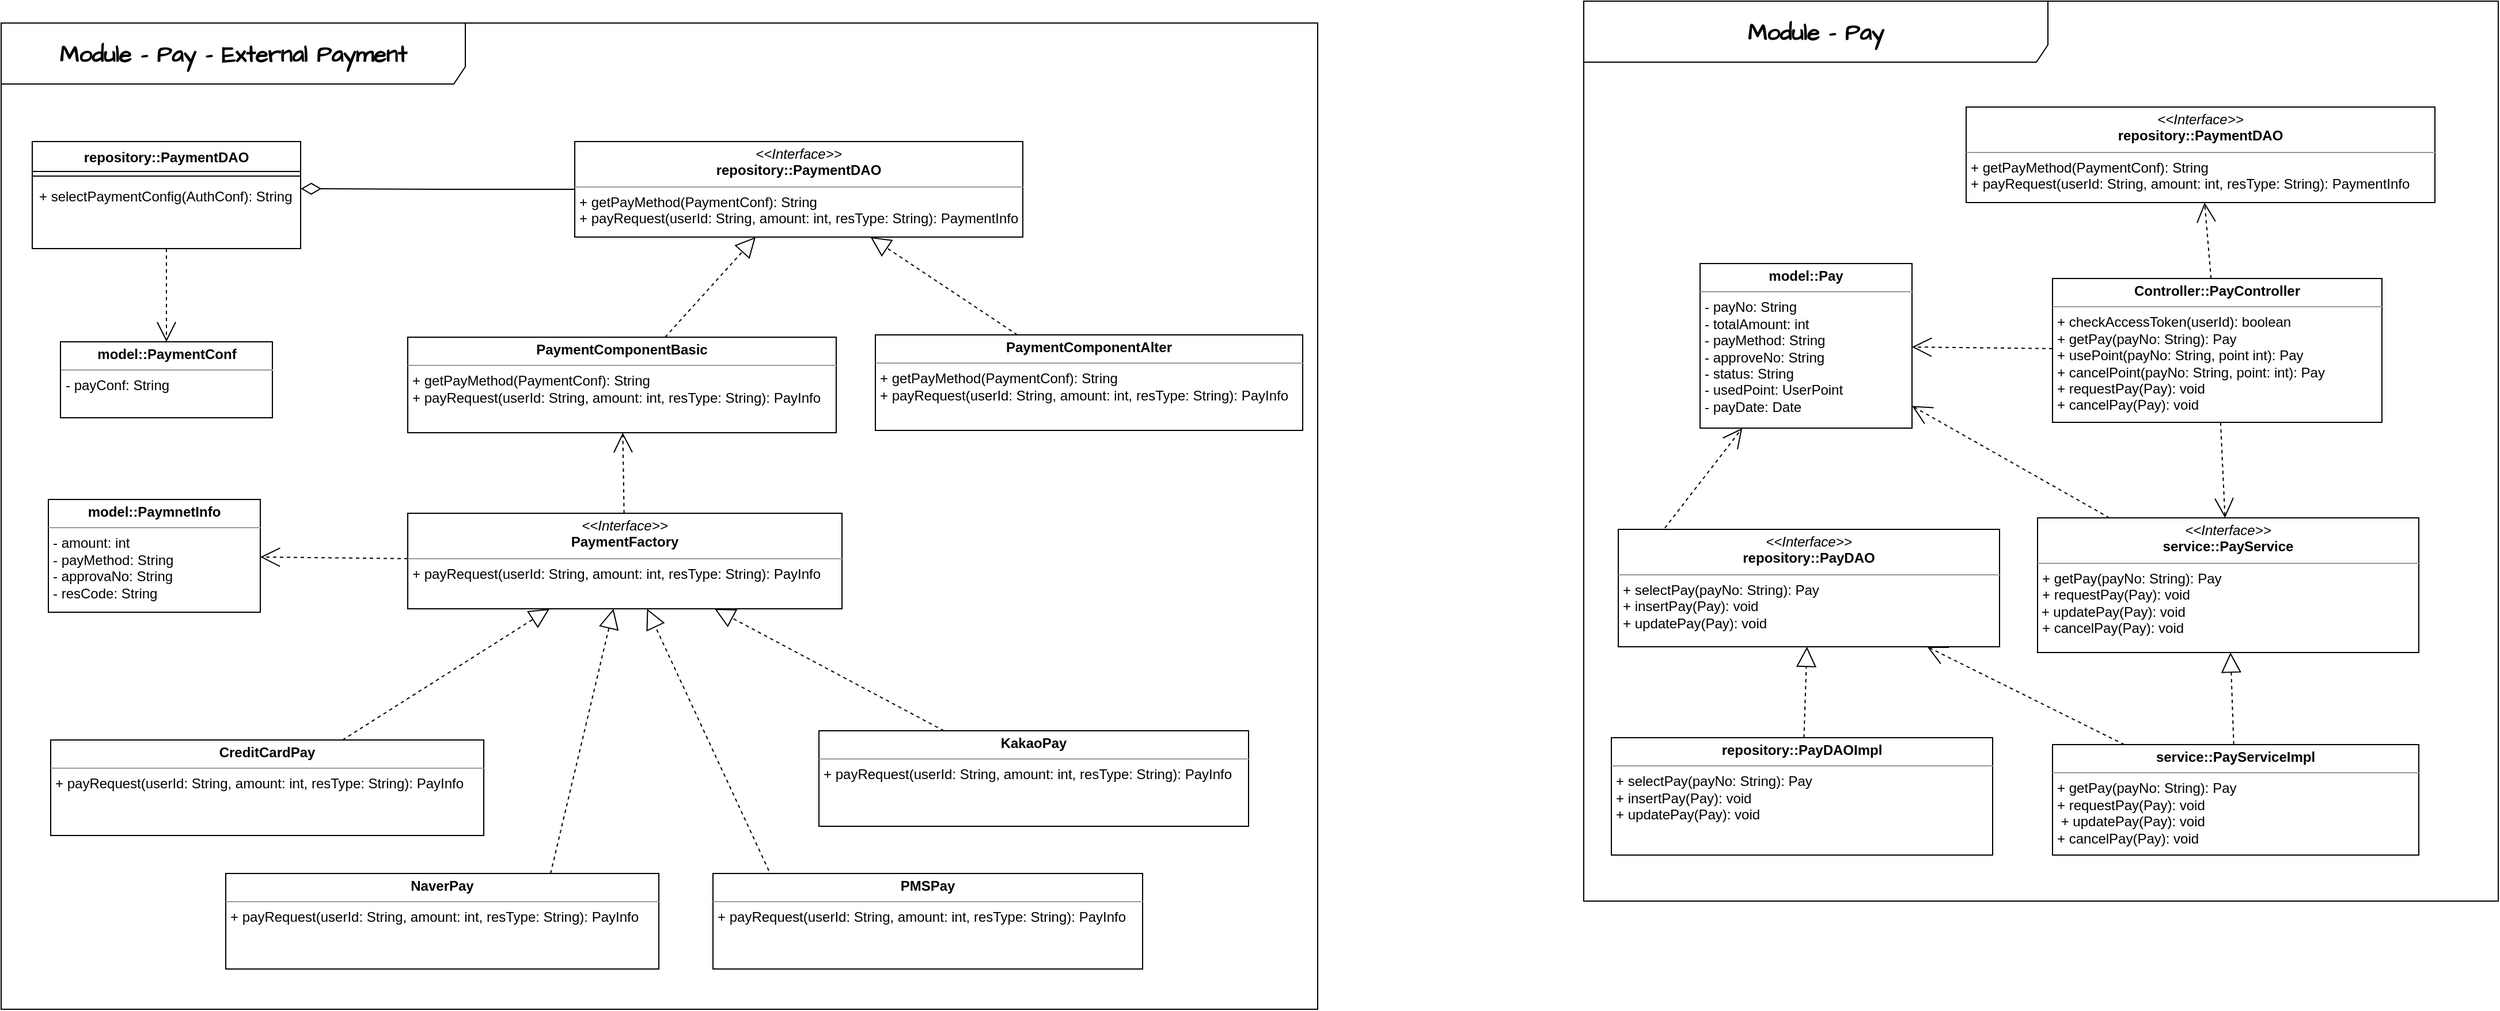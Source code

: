 <mxfile version="21.6.9" type="github">
  <diagram id="C5RBs43oDa-KdzZeNtuy" name="Page-1">
    <mxGraphModel dx="2515" dy="1179" grid="0" gridSize="10" guides="1" tooltips="1" connect="1" arrows="1" fold="1" page="0" pageScale="1" pageWidth="827" pageHeight="1169" math="0" shadow="0">
      <root>
        <mxCell id="WIyWlLk6GJQsqaUBKTNV-0" />
        <mxCell id="WIyWlLk6GJQsqaUBKTNV-1" parent="WIyWlLk6GJQsqaUBKTNV-0" />
        <mxCell id="j-iJdTRTHf4dkPwyuBQl-0" style="rounded=0;hachureGap=4;orthogonalLoop=1;jettySize=auto;html=1;exitX=0.5;exitY=1;exitDx=0;exitDy=0;entryX=0.5;entryY=0;entryDx=0;entryDy=0;fontFamily=Architects Daughter;fontSource=https%3A%2F%2Ffonts.googleapis.com%2Fcss%3Ffamily%3DArchitects%2BDaughter;fontSize=16;labelBackgroundColor=none;fontColor=default;dashed=1;endArrow=open;endFill=0;endSize=15;" edge="1" parent="WIyWlLk6GJQsqaUBKTNV-1" source="j-iJdTRTHf4dkPwyuBQl-1" target="j-iJdTRTHf4dkPwyuBQl-7">
          <mxGeometry relative="1" as="geometry">
            <mxPoint x="-105" y="286" as="targetPoint" />
          </mxGeometry>
        </mxCell>
        <mxCell id="j-iJdTRTHf4dkPwyuBQl-1" value="repository::PaymentDAO" style="swimlane;fontStyle=1;align=center;verticalAlign=top;childLayout=stackLayout;horizontal=1;startSize=26;horizontalStack=0;resizeParent=1;resizeLast=0;collapsible=1;marginBottom=0;rounded=0;shadow=0;strokeWidth=1;labelBackgroundColor=none;" vertex="1" parent="WIyWlLk6GJQsqaUBKTNV-1">
          <mxGeometry x="-211" y="130" width="233" height="93" as="geometry">
            <mxRectangle x="130" y="380" width="160" height="26" as="alternateBounds" />
          </mxGeometry>
        </mxCell>
        <mxCell id="j-iJdTRTHf4dkPwyuBQl-2" value="" style="line;html=1;strokeWidth=1;align=left;verticalAlign=middle;spacingTop=-1;spacingLeft=3;spacingRight=3;rotatable=0;labelPosition=right;points=[];portConstraint=eastwest;labelBackgroundColor=none;rounded=0;" vertex="1" parent="j-iJdTRTHf4dkPwyuBQl-1">
          <mxGeometry y="26" width="233" height="8" as="geometry" />
        </mxCell>
        <mxCell id="j-iJdTRTHf4dkPwyuBQl-3" value="+ selectPaymentConfig(AuthConf): String" style="text;align=left;verticalAlign=top;spacingLeft=4;spacingRight=4;overflow=hidden;rotatable=0;points=[[0,0.5],[1,0.5]];portConstraint=eastwest;fontStyle=0;labelBackgroundColor=none;rounded=0;" vertex="1" parent="j-iJdTRTHf4dkPwyuBQl-1">
          <mxGeometry y="34" width="233" height="26" as="geometry" />
        </mxCell>
        <mxCell id="j-iJdTRTHf4dkPwyuBQl-4" value="&lt;b&gt;Module - Pay - External Payment&lt;/b&gt;" style="shape=umlFrame;whiteSpace=wrap;html=1;pointerEvents=0;hachureGap=4;fontFamily=Architects Daughter;fontSource=https%3A%2F%2Ffonts.googleapis.com%2Fcss%3Ffamily%3DArchitects%2BDaughter;fontSize=20;width=403;height=53;labelBackgroundColor=none;rounded=0;" vertex="1" parent="WIyWlLk6GJQsqaUBKTNV-1">
          <mxGeometry x="-238" y="27" width="1143" height="857" as="geometry" />
        </mxCell>
        <mxCell id="j-iJdTRTHf4dkPwyuBQl-5" style="edgeStyle=orthogonalEdgeStyle;rounded=0;orthogonalLoop=1;jettySize=auto;html=1;entryX=1.001;entryY=0.268;entryDx=0;entryDy=0;entryPerimeter=0;endArrow=diamondThin;endFill=0;endSize=15;" edge="1" parent="WIyWlLk6GJQsqaUBKTNV-1" source="j-iJdTRTHf4dkPwyuBQl-6" target="j-iJdTRTHf4dkPwyuBQl-3">
          <mxGeometry relative="1" as="geometry" />
        </mxCell>
        <mxCell id="j-iJdTRTHf4dkPwyuBQl-6" value="&lt;p style=&quot;border-color: var(--border-color); margin: 4px 0px 0px; text-align: center;&quot;&gt;&lt;i style=&quot;border-color: var(--border-color);&quot;&gt;&amp;lt;&amp;lt;Interface&amp;gt;&amp;gt;&lt;/i&gt;&lt;br style=&quot;border-color: var(--border-color);&quot;&gt;&lt;b style=&quot;border-color: var(--border-color); background-color: initial;&quot;&gt;repository::PaymentDAO&lt;/b&gt;&lt;/p&gt;&lt;p style=&quot;border-color: var(--border-color); margin: 4px 0px 0px; text-align: center;&quot;&gt;&lt;/p&gt;&lt;hr style=&quot;border-color: var(--border-color);&quot; size=&quot;1&quot;&gt;&lt;p style=&quot;border-color: var(--border-color); margin: 0px 0px 0px 4px;&quot;&gt;+ getPayMethod(PaymentConf): String&lt;br style=&quot;border-color: var(--border-color);&quot;&gt;&lt;/p&gt;&lt;p style=&quot;border-color: var(--border-color); margin: 0px 0px 0px 4px;&quot;&gt;+ payRequest(userId: String, amount: int, resType: String): PaymentInfo&lt;/p&gt;" style="verticalAlign=top;align=left;overflow=fill;fontSize=12;fontFamily=Helvetica;html=1;whiteSpace=wrap;" vertex="1" parent="WIyWlLk6GJQsqaUBKTNV-1">
          <mxGeometry x="260" y="130" width="389" height="83" as="geometry" />
        </mxCell>
        <mxCell id="j-iJdTRTHf4dkPwyuBQl-7" value="&lt;p style=&quot;margin:0px;margin-top:4px;text-align:center;&quot;&gt;&lt;b style=&quot;background-color: initial;&quot;&gt;model::PaymentConf&lt;/b&gt;&lt;/p&gt;&lt;p style=&quot;margin:0px;margin-top:4px;text-align:center;&quot;&gt;&lt;/p&gt;&lt;hr size=&quot;1&quot;&gt;&lt;p style=&quot;margin:0px;margin-left:4px;&quot;&gt;- payConf: String&lt;/p&gt;" style="verticalAlign=top;align=left;overflow=fill;fontSize=12;fontFamily=Helvetica;html=1;whiteSpace=wrap;" vertex="1" parent="WIyWlLk6GJQsqaUBKTNV-1">
          <mxGeometry x="-186.5" y="304" width="184" height="66" as="geometry" />
        </mxCell>
        <mxCell id="j-iJdTRTHf4dkPwyuBQl-8" style="edgeStyle=none;shape=connector;rounded=0;hachureGap=4;orthogonalLoop=1;jettySize=auto;html=1;dashed=1;labelBackgroundColor=none;strokeColor=default;fontFamily=Architects Daughter;fontSource=https%3A%2F%2Ffonts.googleapis.com%2Fcss%3Ffamily%3DArchitects%2BDaughter;fontSize=16;fontColor=default;endArrow=block;endFill=0;endSize=15;" edge="1" parent="WIyWlLk6GJQsqaUBKTNV-1" source="j-iJdTRTHf4dkPwyuBQl-9" target="j-iJdTRTHf4dkPwyuBQl-6">
          <mxGeometry relative="1" as="geometry" />
        </mxCell>
        <mxCell id="j-iJdTRTHf4dkPwyuBQl-9" value="&lt;p style=&quot;margin:0px;margin-top:4px;text-align:center;&quot;&gt;&lt;b style=&quot;background-color: initial;&quot;&gt;PaymentComponentBasic&lt;/b&gt;&lt;/p&gt;&lt;p style=&quot;margin:0px;margin-top:4px;text-align:center;&quot;&gt;&lt;/p&gt;&lt;hr size=&quot;1&quot;&gt;&lt;p style=&quot;border-color: var(--border-color); margin: 0px 0px 0px 4px;&quot;&gt;+ getPayMethod(PaymentConf): String&lt;br style=&quot;border-color: var(--border-color);&quot;&gt;&lt;/p&gt;&lt;p style=&quot;border-color: var(--border-color); margin: 0px 0px 0px 4px;&quot;&gt;+ payRequest(userId: String, amount: int, resType: String): PayInfo&lt;/p&gt;" style="verticalAlign=top;align=left;overflow=fill;fontSize=12;fontFamily=Helvetica;html=1;whiteSpace=wrap;" vertex="1" parent="WIyWlLk6GJQsqaUBKTNV-1">
          <mxGeometry x="115" y="300" width="372" height="83" as="geometry" />
        </mxCell>
        <mxCell id="j-iJdTRTHf4dkPwyuBQl-10" style="edgeStyle=none;shape=connector;rounded=0;hachureGap=4;orthogonalLoop=1;jettySize=auto;html=1;dashed=1;labelBackgroundColor=none;strokeColor=default;fontFamily=Architects Daughter;fontSource=https%3A%2F%2Ffonts.googleapis.com%2Fcss%3Ffamily%3DArchitects%2BDaughter;fontSize=16;fontColor=default;endArrow=block;endFill=0;endSize=15;" edge="1" parent="WIyWlLk6GJQsqaUBKTNV-1" source="j-iJdTRTHf4dkPwyuBQl-11" target="j-iJdTRTHf4dkPwyuBQl-6">
          <mxGeometry relative="1" as="geometry" />
        </mxCell>
        <mxCell id="j-iJdTRTHf4dkPwyuBQl-11" value="&lt;p style=&quot;margin:0px;margin-top:4px;text-align:center;&quot;&gt;&lt;b style=&quot;background-color: initial;&quot;&gt;PaymentComponentAlter&lt;/b&gt;&lt;/p&gt;&lt;p style=&quot;margin:0px;margin-top:4px;text-align:center;&quot;&gt;&lt;/p&gt;&lt;hr size=&quot;1&quot;&gt;&lt;p style=&quot;border-color: var(--border-color); margin: 0px 0px 0px 4px;&quot;&gt;+ getPayMethod(PaymentConf): String&lt;br style=&quot;border-color: var(--border-color);&quot;&gt;&lt;/p&gt;&lt;p style=&quot;border-color: var(--border-color); margin: 0px 0px 0px 4px;&quot;&gt;+ payRequest(userId: String, amount: int, resType: String): PayInfo&lt;/p&gt;" style="verticalAlign=top;align=left;overflow=fill;fontSize=12;fontFamily=Helvetica;html=1;whiteSpace=wrap;" vertex="1" parent="WIyWlLk6GJQsqaUBKTNV-1">
          <mxGeometry x="521" y="298" width="371" height="83" as="geometry" />
        </mxCell>
        <mxCell id="j-iJdTRTHf4dkPwyuBQl-12" style="edgeStyle=none;shape=connector;rounded=0;hachureGap=4;orthogonalLoop=1;jettySize=auto;html=1;dashed=1;labelBackgroundColor=none;strokeColor=default;fontFamily=Architects Daughter;fontSource=https%3A%2F%2Ffonts.googleapis.com%2Fcss%3Ffamily%3DArchitects%2BDaughter;fontSize=16;fontColor=default;endArrow=open;endFill=0;endSize=15;" edge="1" parent="WIyWlLk6GJQsqaUBKTNV-1" source="j-iJdTRTHf4dkPwyuBQl-14" target="j-iJdTRTHf4dkPwyuBQl-9">
          <mxGeometry relative="1" as="geometry" />
        </mxCell>
        <mxCell id="j-iJdTRTHf4dkPwyuBQl-13" style="edgeStyle=none;shape=connector;rounded=0;hachureGap=4;orthogonalLoop=1;jettySize=auto;html=1;dashed=1;labelBackgroundColor=none;strokeColor=default;fontFamily=Architects Daughter;fontSource=https%3A%2F%2Ffonts.googleapis.com%2Fcss%3Ffamily%3DArchitects%2BDaughter;fontSize=16;fontColor=default;endArrow=open;endFill=0;endSize=15;" edge="1" parent="WIyWlLk6GJQsqaUBKTNV-1" source="j-iJdTRTHf4dkPwyuBQl-14" target="j-iJdTRTHf4dkPwyuBQl-21">
          <mxGeometry relative="1" as="geometry" />
        </mxCell>
        <mxCell id="j-iJdTRTHf4dkPwyuBQl-14" value="&lt;p style=&quot;margin:0px;margin-top:4px;text-align:center;&quot;&gt;&lt;i&gt;&amp;lt;&amp;lt;Interface&amp;gt;&amp;gt;&lt;/i&gt;&lt;br&gt;&lt;b style=&quot;background-color: initial;&quot;&gt;PaymentFactory&lt;/b&gt;&lt;/p&gt;&lt;p style=&quot;margin:0px;margin-top:4px;text-align:center;&quot;&gt;&lt;/p&gt;&lt;hr size=&quot;1&quot;&gt;&lt;p style=&quot;margin:0px;margin-left:4px;&quot;&gt;+ payRequest(userId: String, amount: int, resType: String): PayInfo&lt;br&gt;&lt;/p&gt;" style="verticalAlign=top;align=left;overflow=fill;fontSize=12;fontFamily=Helvetica;html=1;whiteSpace=wrap;" vertex="1" parent="WIyWlLk6GJQsqaUBKTNV-1">
          <mxGeometry x="115" y="453" width="377" height="83" as="geometry" />
        </mxCell>
        <mxCell id="j-iJdTRTHf4dkPwyuBQl-15" style="edgeStyle=none;shape=connector;rounded=0;hachureGap=4;orthogonalLoop=1;jettySize=auto;html=1;dashed=1;labelBackgroundColor=none;strokeColor=default;fontFamily=Architects Daughter;fontSource=https%3A%2F%2Ffonts.googleapis.com%2Fcss%3Ffamily%3DArchitects%2BDaughter;fontSize=16;fontColor=default;endArrow=block;endFill=0;endSize=15;" edge="1" parent="WIyWlLk6GJQsqaUBKTNV-1" source="j-iJdTRTHf4dkPwyuBQl-56" target="j-iJdTRTHf4dkPwyuBQl-14">
          <mxGeometry relative="1" as="geometry">
            <mxPoint x="17.191" y="622" as="sourcePoint" />
          </mxGeometry>
        </mxCell>
        <mxCell id="j-iJdTRTHf4dkPwyuBQl-17" style="edgeStyle=none;shape=connector;rounded=0;hachureGap=4;orthogonalLoop=1;jettySize=auto;html=1;dashed=1;labelBackgroundColor=none;strokeColor=default;fontFamily=Architects Daughter;fontSource=https%3A%2F%2Ffonts.googleapis.com%2Fcss%3Ffamily%3DArchitects%2BDaughter;fontSize=16;fontColor=default;endArrow=block;endFill=0;endSize=15;exitX=0.75;exitY=0;exitDx=0;exitDy=0;" edge="1" parent="WIyWlLk6GJQsqaUBKTNV-1" source="j-iJdTRTHf4dkPwyuBQl-18" target="j-iJdTRTHf4dkPwyuBQl-14">
          <mxGeometry relative="1" as="geometry" />
        </mxCell>
        <mxCell id="j-iJdTRTHf4dkPwyuBQl-18" value="&lt;p style=&quot;margin:0px;margin-top:4px;text-align:center;&quot;&gt;&lt;b style=&quot;background-color: initial;&quot;&gt;NaverPay&lt;/b&gt;&lt;/p&gt;&lt;p style=&quot;margin:0px;margin-top:4px;text-align:center;&quot;&gt;&lt;/p&gt;&lt;hr size=&quot;1&quot;&gt;&lt;p style=&quot;margin:0px;margin-left:4px;&quot;&gt;+ payRequest(userId: String, amount: int, resType: String): PayInfo&lt;br&gt;&lt;/p&gt;" style="verticalAlign=top;align=left;overflow=fill;fontSize=12;fontFamily=Helvetica;html=1;whiteSpace=wrap;" vertex="1" parent="WIyWlLk6GJQsqaUBKTNV-1">
          <mxGeometry x="-43" y="766" width="376" height="83" as="geometry" />
        </mxCell>
        <mxCell id="j-iJdTRTHf4dkPwyuBQl-19" style="edgeStyle=none;shape=connector;rounded=0;hachureGap=4;orthogonalLoop=1;jettySize=auto;html=1;dashed=1;labelBackgroundColor=none;strokeColor=default;fontFamily=Architects Daughter;fontSource=https%3A%2F%2Ffonts.googleapis.com%2Fcss%3Ffamily%3DArchitects%2BDaughter;fontSize=16;fontColor=default;endArrow=block;endFill=0;endSize=15;" edge="1" parent="WIyWlLk6GJQsqaUBKTNV-1" source="j-iJdTRTHf4dkPwyuBQl-20" target="j-iJdTRTHf4dkPwyuBQl-14">
          <mxGeometry relative="1" as="geometry" />
        </mxCell>
        <mxCell id="j-iJdTRTHf4dkPwyuBQl-20" value="&lt;p style=&quot;margin:0px;margin-top:4px;text-align:center;&quot;&gt;&lt;b style=&quot;background-color: initial;&quot;&gt;KakaoPay&lt;/b&gt;&lt;/p&gt;&lt;p style=&quot;margin:0px;margin-top:4px;text-align:center;&quot;&gt;&lt;/p&gt;&lt;hr size=&quot;1&quot;&gt;&lt;p style=&quot;margin:0px;margin-left:4px;&quot;&gt;+ payRequest(userId: String, amount: int, resType: String): PayInfo&lt;br&gt;&lt;/p&gt;" style="verticalAlign=top;align=left;overflow=fill;fontSize=12;fontFamily=Helvetica;html=1;whiteSpace=wrap;" vertex="1" parent="WIyWlLk6GJQsqaUBKTNV-1">
          <mxGeometry x="472" y="642" width="373" height="83" as="geometry" />
        </mxCell>
        <mxCell id="j-iJdTRTHf4dkPwyuBQl-21" value="&lt;p style=&quot;margin:0px;margin-top:4px;text-align:center;&quot;&gt;&lt;b style=&quot;background-color: initial;&quot;&gt;model::PaymnetInfo&lt;/b&gt;&lt;/p&gt;&lt;p style=&quot;margin:0px;margin-top:4px;text-align:center;&quot;&gt;&lt;/p&gt;&lt;hr size=&quot;1&quot;&gt;&lt;p style=&quot;margin:0px;margin-left:4px;&quot;&gt;- amount: int&lt;/p&gt;&lt;p style=&quot;margin:0px;margin-left:4px;&quot;&gt;- payMethod: String&lt;/p&gt;&lt;p style=&quot;margin:0px;margin-left:4px;&quot;&gt;- approvaNo: String&lt;/p&gt;&lt;p style=&quot;margin:0px;margin-left:4px;&quot;&gt;- resCode: String&lt;/p&gt;" style="verticalAlign=top;align=left;overflow=fill;fontSize=12;fontFamily=Helvetica;html=1;whiteSpace=wrap;" vertex="1" parent="WIyWlLk6GJQsqaUBKTNV-1">
          <mxGeometry x="-197" y="441" width="184" height="98" as="geometry" />
        </mxCell>
        <mxCell id="j-iJdTRTHf4dkPwyuBQl-26" value="&lt;b&gt;Module - Pay&lt;/b&gt;" style="shape=umlFrame;whiteSpace=wrap;html=1;pointerEvents=0;hachureGap=4;fontFamily=Architects Daughter;fontSource=https%3A%2F%2Ffonts.googleapis.com%2Fcss%3Ffamily%3DArchitects%2BDaughter;fontSize=20;width=403;height=53;labelBackgroundColor=none;rounded=0;" vertex="1" parent="WIyWlLk6GJQsqaUBKTNV-1">
          <mxGeometry x="1136" y="8" width="794" height="782" as="geometry" />
        </mxCell>
        <mxCell id="j-iJdTRTHf4dkPwyuBQl-27" value="&lt;p style=&quot;margin:0px;margin-top:4px;text-align:center;&quot;&gt;&lt;i&gt;&amp;lt;&amp;lt;Interface&amp;gt;&amp;gt;&lt;/i&gt;&lt;br&gt;&lt;b style=&quot;background-color: initial;&quot;&gt;repository::PaymentDAO&lt;/b&gt;&lt;/p&gt;&lt;p style=&quot;margin:0px;margin-top:4px;text-align:center;&quot;&gt;&lt;/p&gt;&lt;hr size=&quot;1&quot;&gt;&lt;p style=&quot;margin:0px;margin-left:4px;&quot;&gt;+ getPayMethod(PaymentConf): String&lt;br&gt;&lt;/p&gt;&lt;p style=&quot;margin:0px;margin-left:4px;&quot;&gt;+ payRequest(userId: String, amount: int, resType: String): PaymentInfo&lt;/p&gt;&lt;p style=&quot;margin:0px;margin-left:4px;&quot;&gt;&lt;br&gt;&lt;/p&gt;" style="verticalAlign=top;align=left;overflow=fill;fontSize=12;fontFamily=Helvetica;html=1;whiteSpace=wrap;" vertex="1" parent="WIyWlLk6GJQsqaUBKTNV-1">
          <mxGeometry x="1468" y="100" width="407" height="83" as="geometry" />
        </mxCell>
        <mxCell id="j-iJdTRTHf4dkPwyuBQl-41" style="edgeStyle=none;shape=connector;rounded=0;hachureGap=4;orthogonalLoop=1;jettySize=auto;html=1;dashed=1;labelBackgroundColor=none;strokeColor=default;fontFamily=Architects Daughter;fontSource=https%3A%2F%2Ffonts.googleapis.com%2Fcss%3Ffamily%3DArchitects%2BDaughter;fontSize=16;fontColor=default;endArrow=open;endFill=0;endSize=15;" edge="1" parent="WIyWlLk6GJQsqaUBKTNV-1" source="j-iJdTRTHf4dkPwyuBQl-48" target="j-iJdTRTHf4dkPwyuBQl-43">
          <mxGeometry relative="1" as="geometry" />
        </mxCell>
        <mxCell id="j-iJdTRTHf4dkPwyuBQl-42" style="edgeStyle=none;shape=connector;rounded=0;hachureGap=4;orthogonalLoop=1;jettySize=auto;html=1;dashed=1;labelBackgroundColor=none;strokeColor=default;fontFamily=Architects Daughter;fontSource=https%3A%2F%2Ffonts.googleapis.com%2Fcss%3Ffamily%3DArchitects%2BDaughter;fontSize=16;fontColor=default;endArrow=open;endFill=0;endSize=15;" edge="1" parent="WIyWlLk6GJQsqaUBKTNV-1" source="j-iJdTRTHf4dkPwyuBQl-43" target="j-iJdTRTHf4dkPwyuBQl-52">
          <mxGeometry relative="1" as="geometry" />
        </mxCell>
        <mxCell id="j-iJdTRTHf4dkPwyuBQl-43" value="&lt;p style=&quot;margin:0px;margin-top:4px;text-align:center;&quot;&gt;&lt;i&gt;&amp;lt;&amp;lt;Interface&amp;gt;&amp;gt;&lt;/i&gt;&lt;br&gt;&lt;b style=&quot;background-color: initial;&quot;&gt;service::PayService&lt;/b&gt;&lt;/p&gt;&lt;p style=&quot;margin:0px;margin-top:4px;text-align:center;&quot;&gt;&lt;/p&gt;&lt;hr size=&quot;1&quot;&gt;&lt;p style=&quot;margin:0px;margin-left:4px;&quot;&gt;+ getPay(payNo: String): Pay&lt;/p&gt;&lt;p style=&quot;margin:0px;margin-left:4px;&quot;&gt;+ requestPay(Pay): void&lt;/p&gt;&lt;p style=&quot;margin:0px;margin-left:4px;&quot;&gt;&lt;/p&gt;&amp;nbsp;+ updatePay(Pay): void&lt;p style=&quot;margin:0px;margin-left:4px;&quot;&gt;+ cancelPay(Pay): void&lt;br&gt;&lt;/p&gt;" style="verticalAlign=top;align=left;overflow=fill;fontSize=12;fontFamily=Helvetica;html=1;whiteSpace=wrap;" vertex="1" parent="WIyWlLk6GJQsqaUBKTNV-1">
          <mxGeometry x="1530" y="457" width="331" height="117" as="geometry" />
        </mxCell>
        <mxCell id="j-iJdTRTHf4dkPwyuBQl-44" style="edgeStyle=none;shape=connector;rounded=0;hachureGap=4;orthogonalLoop=1;jettySize=auto;html=1;dashed=1;labelBackgroundColor=none;strokeColor=default;fontFamily=Architects Daughter;fontSource=https%3A%2F%2Ffonts.googleapis.com%2Fcss%3Ffamily%3DArchitects%2BDaughter;fontSize=16;fontColor=default;endArrow=open;endFill=0;endSize=15;exitX=0;exitY=0.5;exitDx=0;exitDy=0;" edge="1" parent="WIyWlLk6GJQsqaUBKTNV-1" source="j-iJdTRTHf4dkPwyuBQl-45" target="j-iJdTRTHf4dkPwyuBQl-52">
          <mxGeometry relative="1" as="geometry" />
        </mxCell>
        <mxCell id="j-iJdTRTHf4dkPwyuBQl-45" value="&lt;p style=&quot;margin:0px;margin-top:4px;text-align:center;&quot;&gt;&lt;i&gt;&amp;lt;&amp;lt;Interface&amp;gt;&amp;gt;&lt;/i&gt;&lt;br&gt;&lt;b style=&quot;background-color: initial;&quot;&gt;repository::PayDAO&lt;/b&gt;&lt;/p&gt;&lt;p style=&quot;margin:0px;margin-top:4px;text-align:center;&quot;&gt;&lt;/p&gt;&lt;hr size=&quot;1&quot;&gt;&lt;p style=&quot;margin:0px;margin-left:4px;&quot;&gt;+ selectPay(payNo: String): Pay&lt;/p&gt;&lt;p style=&quot;margin:0px;margin-left:4px;&quot;&gt;+ insertPay(Pay): void&lt;/p&gt;&lt;p style=&quot;margin:0px;margin-left:4px;&quot;&gt;+ updatePay(Pay): void&lt;/p&gt;" style="verticalAlign=top;align=left;overflow=fill;fontSize=12;fontFamily=Helvetica;html=1;whiteSpace=wrap;" vertex="1" parent="WIyWlLk6GJQsqaUBKTNV-1">
          <mxGeometry x="1166" y="467" width="331" height="102" as="geometry" />
        </mxCell>
        <mxCell id="j-iJdTRTHf4dkPwyuBQl-46" style="edgeStyle=none;shape=connector;rounded=0;hachureGap=4;orthogonalLoop=1;jettySize=auto;html=1;dashed=1;labelBackgroundColor=none;strokeColor=default;fontFamily=Architects Daughter;fontSource=https%3A%2F%2Ffonts.googleapis.com%2Fcss%3Ffamily%3DArchitects%2BDaughter;fontSize=16;fontColor=default;endArrow=open;endFill=0;endSize=15;" edge="1" parent="WIyWlLk6GJQsqaUBKTNV-1" source="j-iJdTRTHf4dkPwyuBQl-48" target="j-iJdTRTHf4dkPwyuBQl-52">
          <mxGeometry relative="1" as="geometry" />
        </mxCell>
        <mxCell id="j-iJdTRTHf4dkPwyuBQl-47" style="edgeStyle=none;shape=connector;rounded=0;hachureGap=4;orthogonalLoop=1;jettySize=auto;html=1;dashed=1;labelBackgroundColor=none;strokeColor=default;fontFamily=Architects Daughter;fontSource=https%3A%2F%2Ffonts.googleapis.com%2Fcss%3Ffamily%3DArchitects%2BDaughter;fontSize=16;fontColor=default;endArrow=open;endFill=0;endSize=15;" edge="1" parent="WIyWlLk6GJQsqaUBKTNV-1" source="j-iJdTRTHf4dkPwyuBQl-48" target="j-iJdTRTHf4dkPwyuBQl-27">
          <mxGeometry relative="1" as="geometry">
            <mxPoint x="1713.997" y="290.5" as="targetPoint" />
          </mxGeometry>
        </mxCell>
        <mxCell id="j-iJdTRTHf4dkPwyuBQl-48" value="&lt;p style=&quot;margin:0px;margin-top:4px;text-align:center;&quot;&gt;&lt;b style=&quot;background-color: initial;&quot;&gt;Controller::PayController&lt;/b&gt;&lt;/p&gt;&lt;p style=&quot;margin:0px;margin-top:4px;text-align:center;&quot;&gt;&lt;/p&gt;&lt;hr size=&quot;1&quot;&gt;&lt;p style=&quot;margin:0px;margin-left:4px;&quot;&gt;+ checkAccessToken(userId): boolean&lt;/p&gt;&lt;p style=&quot;margin:0px;margin-left:4px;&quot;&gt;+ getPay(payNo: String): Pay&lt;/p&gt;&lt;p style=&quot;margin:0px;margin-left:4px;&quot;&gt;+ usePoint(payNo: String, point int): Pay&lt;/p&gt;&lt;p style=&quot;margin:0px;margin-left:4px;&quot;&gt;+ cancelPoint(payNo: String, point: int): Pay&lt;/p&gt;&lt;p style=&quot;margin:0px;margin-left:4px;&quot;&gt;+ requestPay(Pay): void&lt;/p&gt;&lt;p style=&quot;margin:0px;margin-left:4px;&quot;&gt;+ cancelPay(Pay): void&lt;/p&gt;" style="verticalAlign=top;align=left;overflow=fill;fontSize=12;fontFamily=Helvetica;html=1;whiteSpace=wrap;" vertex="1" parent="WIyWlLk6GJQsqaUBKTNV-1">
          <mxGeometry x="1543" y="249" width="286" height="125" as="geometry" />
        </mxCell>
        <mxCell id="j-iJdTRTHf4dkPwyuBQl-49" style="edgeStyle=none;shape=connector;rounded=0;hachureGap=4;orthogonalLoop=1;jettySize=auto;html=1;dashed=1;labelBackgroundColor=none;strokeColor=default;fontFamily=Architects Daughter;fontSource=https%3A%2F%2Ffonts.googleapis.com%2Fcss%3Ffamily%3DArchitects%2BDaughter;fontSize=16;fontColor=default;endArrow=open;endFill=0;endSize=15;" edge="1" parent="WIyWlLk6GJQsqaUBKTNV-1" source="j-iJdTRTHf4dkPwyuBQl-51" target="j-iJdTRTHf4dkPwyuBQl-45">
          <mxGeometry relative="1" as="geometry" />
        </mxCell>
        <mxCell id="j-iJdTRTHf4dkPwyuBQl-50" style="edgeStyle=none;shape=connector;rounded=0;hachureGap=4;orthogonalLoop=1;jettySize=auto;html=1;dashed=1;labelBackgroundColor=none;strokeColor=default;fontFamily=Architects Daughter;fontSource=https%3A%2F%2Ffonts.googleapis.com%2Fcss%3Ffamily%3DArchitects%2BDaughter;fontSize=16;fontColor=default;endArrow=block;endFill=0;endSize=15;" edge="1" parent="WIyWlLk6GJQsqaUBKTNV-1" source="j-iJdTRTHf4dkPwyuBQl-51" target="j-iJdTRTHf4dkPwyuBQl-43">
          <mxGeometry relative="1" as="geometry" />
        </mxCell>
        <mxCell id="j-iJdTRTHf4dkPwyuBQl-51" value="&lt;p style=&quot;margin:0px;margin-top:4px;text-align:center;&quot;&gt;&lt;b style=&quot;background-color: initial;&quot;&gt;service::PayServiceImpl&lt;/b&gt;&lt;/p&gt;&lt;p style=&quot;margin:0px;margin-top:4px;text-align:center;&quot;&gt;&lt;/p&gt;&lt;hr size=&quot;1&quot;&gt;&lt;p style=&quot;border-color: var(--border-color); margin: 0px 0px 0px 4px;&quot;&gt;+ getPay(payNo: String): Pay&lt;/p&gt;&lt;p style=&quot;border-color: var(--border-color); margin: 0px 0px 0px 4px;&quot;&gt;+ requestPay(Pay): void&lt;/p&gt;&lt;p style=&quot;border-color: var(--border-color); margin: 0px 0px 0px 4px;&quot;&gt;&lt;/p&gt;&lt;p style=&quot;border-color: var(--border-color); margin: 0px 0px 0px 4px;&quot;&gt;&amp;nbsp;+ updatePay(Pay): void&lt;/p&gt;&lt;p style=&quot;border-color: var(--border-color); margin: 0px 0px 0px 4px;&quot;&gt;+ cancelPay(Pay): void&lt;/p&gt;" style="verticalAlign=top;align=left;overflow=fill;fontSize=12;fontFamily=Helvetica;html=1;whiteSpace=wrap;" vertex="1" parent="WIyWlLk6GJQsqaUBKTNV-1">
          <mxGeometry x="1543" y="654" width="318" height="96" as="geometry" />
        </mxCell>
        <mxCell id="j-iJdTRTHf4dkPwyuBQl-52" value="&lt;p style=&quot;margin:0px;margin-top:4px;text-align:center;&quot;&gt;&lt;b style=&quot;background-color: initial;&quot;&gt;model::Pay&lt;/b&gt;&lt;/p&gt;&lt;p style=&quot;margin:0px;margin-top:4px;text-align:center;&quot;&gt;&lt;/p&gt;&lt;hr size=&quot;1&quot;&gt;&lt;p style=&quot;margin:0px;margin-left:4px;&quot;&gt;- payNo: String&lt;/p&gt;&lt;p style=&quot;margin:0px;margin-left:4px;&quot;&gt;- totalAmount: int&lt;/p&gt;&lt;p style=&quot;margin:0px;margin-left:4px;&quot;&gt;- payMethod: String&lt;/p&gt;&lt;p style=&quot;margin:0px;margin-left:4px;&quot;&gt;- approveNo: String&lt;/p&gt;&lt;p style=&quot;margin:0px;margin-left:4px;&quot;&gt;- status: String&lt;/p&gt;&lt;p style=&quot;margin:0px;margin-left:4px;&quot;&gt;- usedPoint: UserPoint&lt;/p&gt;&lt;p style=&quot;margin:0px;margin-left:4px;&quot;&gt;- payDate: Date&lt;/p&gt;" style="verticalAlign=top;align=left;overflow=fill;fontSize=12;fontFamily=Helvetica;html=1;whiteSpace=wrap;" vertex="1" parent="WIyWlLk6GJQsqaUBKTNV-1">
          <mxGeometry x="1237" y="236" width="184" height="143" as="geometry" />
        </mxCell>
        <mxCell id="j-iJdTRTHf4dkPwyuBQl-53" style="edgeStyle=none;shape=connector;rounded=0;hachureGap=4;orthogonalLoop=1;jettySize=auto;html=1;dashed=1;labelBackgroundColor=none;strokeColor=default;fontFamily=Architects Daughter;fontSource=https%3A%2F%2Ffonts.googleapis.com%2Fcss%3Ffamily%3DArchitects%2BDaughter;fontSize=16;fontColor=default;endArrow=block;endFill=0;endSize=15;" edge="1" parent="WIyWlLk6GJQsqaUBKTNV-1" source="j-iJdTRTHf4dkPwyuBQl-54" target="j-iJdTRTHf4dkPwyuBQl-45">
          <mxGeometry relative="1" as="geometry" />
        </mxCell>
        <mxCell id="j-iJdTRTHf4dkPwyuBQl-54" value="&lt;p style=&quot;margin:0px;margin-top:4px;text-align:center;&quot;&gt;&lt;b style=&quot;background-color: initial;&quot;&gt;repository::PayDAOImpl&lt;/b&gt;&lt;/p&gt;&lt;p style=&quot;margin:0px;margin-top:4px;text-align:center;&quot;&gt;&lt;/p&gt;&lt;hr size=&quot;1&quot;&gt;&lt;p style=&quot;border-color: var(--border-color); margin: 0px 0px 0px 4px;&quot;&gt;+ selectPay(payNo: String): Pay&lt;/p&gt;&lt;p style=&quot;border-color: var(--border-color); margin: 0px 0px 0px 4px;&quot;&gt;+ insertPay(Pay): void&lt;/p&gt;&lt;p style=&quot;border-color: var(--border-color); margin: 0px 0px 0px 4px;&quot;&gt;+ updatePay(Pay): void&lt;/p&gt;" style="verticalAlign=top;align=left;overflow=fill;fontSize=12;fontFamily=Helvetica;html=1;whiteSpace=wrap;" vertex="1" parent="WIyWlLk6GJQsqaUBKTNV-1">
          <mxGeometry x="1160" y="648" width="331" height="102" as="geometry" />
        </mxCell>
        <mxCell id="j-iJdTRTHf4dkPwyuBQl-56" value="&lt;p style=&quot;margin:0px;margin-top:4px;text-align:center;&quot;&gt;&lt;b style=&quot;background-color: initial;&quot;&gt;CreditCardPay&lt;/b&gt;&lt;/p&gt;&lt;p style=&quot;margin:0px;margin-top:4px;text-align:center;&quot;&gt;&lt;/p&gt;&lt;hr size=&quot;1&quot;&gt;&lt;p style=&quot;margin:0px;margin-left:4px;&quot;&gt;+ payRequest(userId: String, amount: int, resType: String): PayInfo&lt;br&gt;&lt;/p&gt;" style="verticalAlign=top;align=left;overflow=fill;fontSize=12;fontFamily=Helvetica;html=1;whiteSpace=wrap;" vertex="1" parent="WIyWlLk6GJQsqaUBKTNV-1">
          <mxGeometry x="-195" y="650" width="376" height="83" as="geometry" />
        </mxCell>
        <mxCell id="j-iJdTRTHf4dkPwyuBQl-57" value="&lt;p style=&quot;margin:0px;margin-top:4px;text-align:center;&quot;&gt;&lt;b style=&quot;background-color: initial;&quot;&gt;PMSPay&lt;/b&gt;&lt;/p&gt;&lt;p style=&quot;margin:0px;margin-top:4px;text-align:center;&quot;&gt;&lt;/p&gt;&lt;hr size=&quot;1&quot;&gt;&lt;p style=&quot;margin:0px;margin-left:4px;&quot;&gt;+ payRequest(userId: String, amount: int, resType: String): PayInfo&lt;br&gt;&lt;/p&gt;" style="verticalAlign=top;align=left;overflow=fill;fontSize=12;fontFamily=Helvetica;html=1;whiteSpace=wrap;" vertex="1" parent="WIyWlLk6GJQsqaUBKTNV-1">
          <mxGeometry x="380" y="766" width="373" height="83" as="geometry" />
        </mxCell>
        <mxCell id="j-iJdTRTHf4dkPwyuBQl-59" style="edgeStyle=none;shape=connector;rounded=0;hachureGap=4;orthogonalLoop=1;jettySize=auto;html=1;dashed=1;labelBackgroundColor=none;strokeColor=default;fontFamily=Architects Daughter;fontSource=https%3A%2F%2Ffonts.googleapis.com%2Fcss%3Ffamily%3DArchitects%2BDaughter;fontSize=16;fontColor=default;endArrow=block;endFill=0;endSize=15;exitX=0.13;exitY=-0.03;exitDx=0;exitDy=0;exitPerimeter=0;" edge="1" parent="WIyWlLk6GJQsqaUBKTNV-1" source="j-iJdTRTHf4dkPwyuBQl-57" target="j-iJdTRTHf4dkPwyuBQl-14">
          <mxGeometry relative="1" as="geometry">
            <mxPoint x="543" y="658" as="sourcePoint" />
            <mxPoint x="375" y="546" as="targetPoint" />
          </mxGeometry>
        </mxCell>
      </root>
    </mxGraphModel>
  </diagram>
</mxfile>
